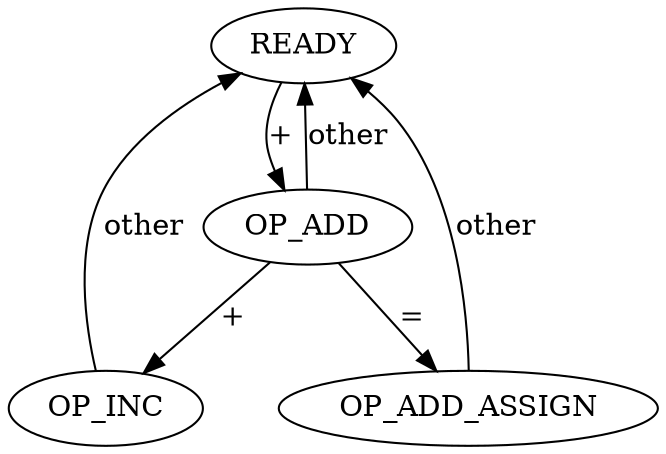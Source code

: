 // 定义其他字符
digraph LexerSymbol {
    READY;
    OP_ADD;
    OP_INC;
    OP_ADD_ASSIGN;

    READY           -> OP_ADD           [label="+"];
    OP_ADD          -> READY            [label="other"];
    OP_ADD          -> OP_INC           [label="+"];
    OP_INC          -> READY            [label="other"];
    OP_ADD          -> OP_ADD_ASSIGN    [label="="];
    OP_ADD_ASSIGN   -> READY            [label="other"];
}
